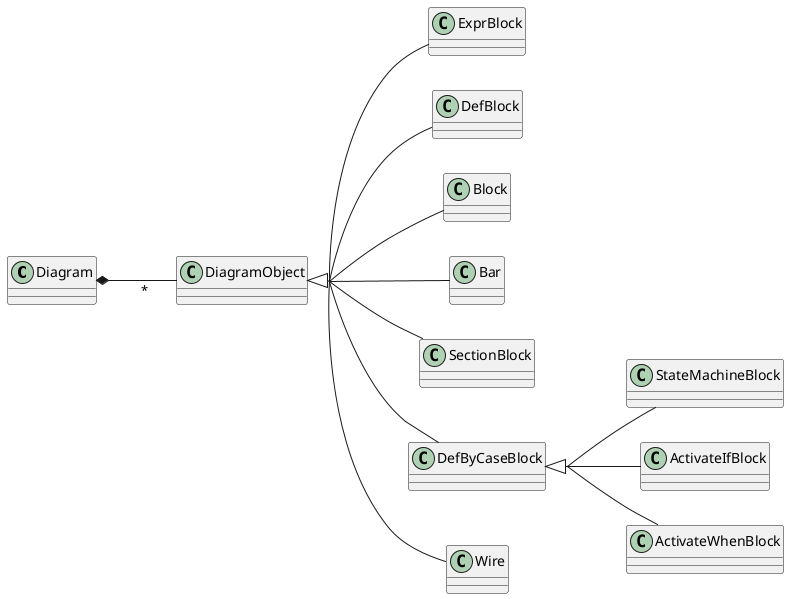@startuml 
' Diagram
left to right direction
skinparam groupInheritance 2

Diagram *-- "*" DiagramObject
DiagramObject <|-- ExprBlock
DiagramObject <|-- DefBlock
DiagramObject <|-- Block
DiagramObject <|-- Bar
DiagramObject <|-- SectionBlock
DiagramObject <|-- DefByCaseBlock
DiagramObject <|-- Wire
DefByCaseBlock <|-- StateMachineBlock
DefByCaseBlock <|-- ActivateIfBlock
DefByCaseBlock <|-- ActivateWhenBlock
@enduml
